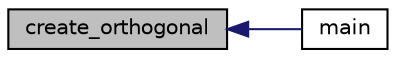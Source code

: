 digraph "create_orthogonal"
{
  edge [fontname="Helvetica",fontsize="10",labelfontname="Helvetica",labelfontsize="10"];
  node [fontname="Helvetica",fontsize="10",shape=record];
  rankdir="LR";
  Node3447 [label="create_orthogonal",height=0.2,width=0.4,color="black", fillcolor="grey75", style="filled", fontcolor="black"];
  Node3447 -> Node3448 [dir="back",color="midnightblue",fontsize="10",style="solid",fontname="Helvetica"];
  Node3448 [label="main",height=0.2,width=0.4,color="black", fillcolor="white", style="filled",URL="$d4/d6e/make__something_8_c.html#a217dbf8b442f20279ea00b898af96f52"];
}
